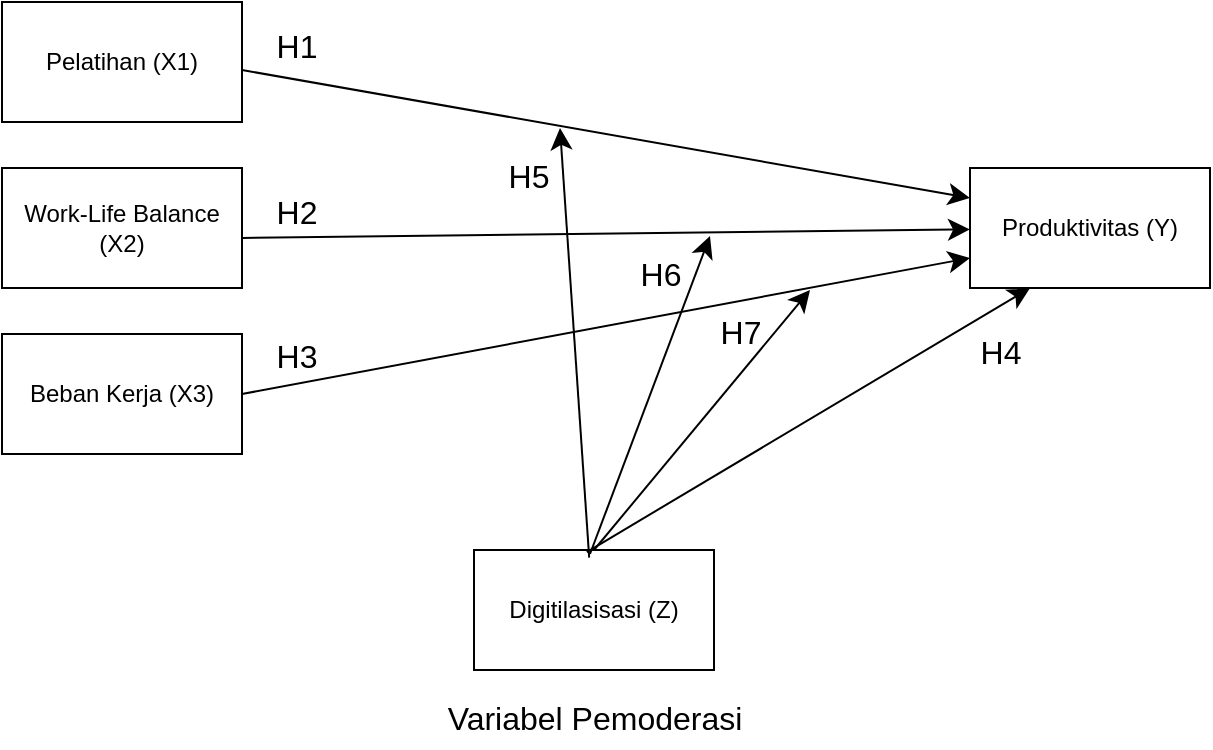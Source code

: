 <mxfile version="26.2.14">
  <diagram name="Page-1" id="7Iz6zAXDvCPQBZca-U5n">
    <mxGraphModel dx="1404" dy="1534" grid="0" gridSize="10" guides="1" tooltips="1" connect="1" arrows="1" fold="1" page="0" pageScale="1" pageWidth="850" pageHeight="1100" math="0" shadow="0">
      <root>
        <mxCell id="0" />
        <mxCell id="1" parent="0" />
        <mxCell id="84_bWdgrRChN5E1CUdbr-1" value="Pelatihan (X1)" style="rounded=0;whiteSpace=wrap;html=1;" vertex="1" parent="1">
          <mxGeometry x="-95" y="-61" width="120" height="60" as="geometry" />
        </mxCell>
        <mxCell id="84_bWdgrRChN5E1CUdbr-2" value="Work-Life Balance (X2)" style="rounded=0;whiteSpace=wrap;html=1;" vertex="1" parent="1">
          <mxGeometry x="-95" y="22" width="120" height="60" as="geometry" />
        </mxCell>
        <mxCell id="84_bWdgrRChN5E1CUdbr-3" value="Beban Kerja (X3)" style="rounded=0;whiteSpace=wrap;html=1;" vertex="1" parent="1">
          <mxGeometry x="-95" y="105" width="120" height="60" as="geometry" />
        </mxCell>
        <mxCell id="84_bWdgrRChN5E1CUdbr-4" value="Digitilasisasi (Z)" style="rounded=0;whiteSpace=wrap;html=1;" vertex="1" parent="1">
          <mxGeometry x="141" y="213" width="120" height="60" as="geometry" />
        </mxCell>
        <mxCell id="84_bWdgrRChN5E1CUdbr-5" value="Produktivitas (Y)" style="rounded=0;whiteSpace=wrap;html=1;" vertex="1" parent="1">
          <mxGeometry x="389" y="22" width="120" height="60" as="geometry" />
        </mxCell>
        <mxCell id="84_bWdgrRChN5E1CUdbr-6" value="Variabel Pemoderasi" style="text;html=1;align=center;verticalAlign=middle;resizable=0;points=[];autosize=1;strokeColor=none;fillColor=none;fontSize=16;" vertex="1" parent="1">
          <mxGeometry x="118.5" y="281" width="165" height="31" as="geometry" />
        </mxCell>
        <mxCell id="84_bWdgrRChN5E1CUdbr-7" value="" style="endArrow=classic;html=1;rounded=0;fontSize=12;startSize=8;endSize=8;curved=1;exitX=1;exitY=0.5;exitDx=0;exitDy=0;entryX=0;entryY=0.75;entryDx=0;entryDy=0;" edge="1" parent="1" source="84_bWdgrRChN5E1CUdbr-3" target="84_bWdgrRChN5E1CUdbr-5">
          <mxGeometry width="50" height="50" relative="1" as="geometry">
            <mxPoint x="176" y="225" as="sourcePoint" />
            <mxPoint x="226" y="175" as="targetPoint" />
          </mxGeometry>
        </mxCell>
        <mxCell id="84_bWdgrRChN5E1CUdbr-8" value="" style="endArrow=classic;html=1;rounded=0;fontSize=12;startSize=8;endSize=8;curved=1;exitX=1;exitY=0.5;exitDx=0;exitDy=0;" edge="1" parent="1" target="84_bWdgrRChN5E1CUdbr-5">
          <mxGeometry width="50" height="50" relative="1" as="geometry">
            <mxPoint x="25" y="57" as="sourcePoint" />
            <mxPoint x="389" y="-11" as="targetPoint" />
          </mxGeometry>
        </mxCell>
        <mxCell id="84_bWdgrRChN5E1CUdbr-9" value="" style="endArrow=classic;html=1;rounded=0;fontSize=12;startSize=8;endSize=8;curved=1;exitX=1;exitY=0.5;exitDx=0;exitDy=0;entryX=0;entryY=0.25;entryDx=0;entryDy=0;" edge="1" parent="1" target="84_bWdgrRChN5E1CUdbr-5">
          <mxGeometry width="50" height="50" relative="1" as="geometry">
            <mxPoint x="25" y="-27" as="sourcePoint" />
            <mxPoint x="389" y="-95" as="targetPoint" />
          </mxGeometry>
        </mxCell>
        <mxCell id="84_bWdgrRChN5E1CUdbr-10" value="" style="endArrow=classic;html=1;rounded=0;fontSize=12;startSize=8;endSize=8;curved=1;entryX=0.25;entryY=1;entryDx=0;entryDy=0;exitX=0.47;exitY=0.017;exitDx=0;exitDy=0;exitPerimeter=0;" edge="1" parent="1" source="84_bWdgrRChN5E1CUdbr-4" target="84_bWdgrRChN5E1CUdbr-5">
          <mxGeometry width="50" height="50" relative="1" as="geometry">
            <mxPoint x="205" y="211" as="sourcePoint" />
            <mxPoint x="419" y="97" as="targetPoint" />
          </mxGeometry>
        </mxCell>
        <mxCell id="84_bWdgrRChN5E1CUdbr-11" value="" style="endArrow=classic;html=1;rounded=0;fontSize=12;startSize=8;endSize=8;curved=1;exitX=0.5;exitY=0;exitDx=0;exitDy=0;" edge="1" parent="1" source="84_bWdgrRChN5E1CUdbr-4">
          <mxGeometry width="50" height="50" relative="1" as="geometry">
            <mxPoint x="65" y="175" as="sourcePoint" />
            <mxPoint x="309" y="83" as="targetPoint" />
          </mxGeometry>
        </mxCell>
        <mxCell id="84_bWdgrRChN5E1CUdbr-12" value="" style="endArrow=classic;html=1;rounded=0;fontSize=12;startSize=8;endSize=8;curved=1;entryX=0;entryY=0.75;entryDx=0;entryDy=0;" edge="1" parent="1">
          <mxGeometry width="50" height="50" relative="1" as="geometry">
            <mxPoint x="199" y="215" as="sourcePoint" />
            <mxPoint x="259" y="56" as="targetPoint" />
          </mxGeometry>
        </mxCell>
        <mxCell id="84_bWdgrRChN5E1CUdbr-13" value="" style="endArrow=classic;html=1;rounded=0;fontSize=12;startSize=8;endSize=8;curved=1;entryX=0;entryY=0.75;entryDx=0;entryDy=0;exitX=0.48;exitY=0.064;exitDx=0;exitDy=0;exitPerimeter=0;" edge="1" parent="1" source="84_bWdgrRChN5E1CUdbr-4">
          <mxGeometry width="50" height="50" relative="1" as="geometry">
            <mxPoint x="124" y="161" as="sourcePoint" />
            <mxPoint x="184" y="2" as="targetPoint" />
          </mxGeometry>
        </mxCell>
        <mxCell id="84_bWdgrRChN5E1CUdbr-14" value="H1" style="text;html=1;align=center;verticalAlign=middle;resizable=0;points=[];autosize=1;strokeColor=none;fillColor=none;fontSize=16;" vertex="1" parent="1">
          <mxGeometry x="32.5" y="-55" width="38" height="31" as="geometry" />
        </mxCell>
        <mxCell id="84_bWdgrRChN5E1CUdbr-15" value="H2" style="text;html=1;align=center;verticalAlign=middle;resizable=0;points=[];autosize=1;strokeColor=none;fillColor=none;fontSize=16;" vertex="1" parent="1">
          <mxGeometry x="32.5" y="28.5" width="38" height="31" as="geometry" />
        </mxCell>
        <mxCell id="84_bWdgrRChN5E1CUdbr-16" value="H3" style="text;html=1;align=center;verticalAlign=middle;resizable=0;points=[];autosize=1;strokeColor=none;fillColor=none;fontSize=16;" vertex="1" parent="1">
          <mxGeometry x="32.5" y="100" width="38" height="31" as="geometry" />
        </mxCell>
        <mxCell id="84_bWdgrRChN5E1CUdbr-17" value="H4" style="text;html=1;align=center;verticalAlign=middle;resizable=0;points=[];autosize=1;strokeColor=none;fillColor=none;fontSize=16;" vertex="1" parent="1">
          <mxGeometry x="385" y="98" width="38" height="31" as="geometry" />
        </mxCell>
        <mxCell id="84_bWdgrRChN5E1CUdbr-18" value="H5" style="text;html=1;align=center;verticalAlign=middle;resizable=0;points=[];autosize=1;strokeColor=none;fillColor=none;fontSize=16;" vertex="1" parent="1">
          <mxGeometry x="149" y="10" width="38" height="31" as="geometry" />
        </mxCell>
        <mxCell id="84_bWdgrRChN5E1CUdbr-19" value="H6" style="text;html=1;align=center;verticalAlign=middle;resizable=0;points=[];autosize=1;strokeColor=none;fillColor=none;fontSize=16;" vertex="1" parent="1">
          <mxGeometry x="215" y="59.5" width="38" height="31" as="geometry" />
        </mxCell>
        <mxCell id="84_bWdgrRChN5E1CUdbr-20" value="H7" style="text;html=1;align=center;verticalAlign=middle;resizable=0;points=[];autosize=1;strokeColor=none;fillColor=none;fontSize=16;" vertex="1" parent="1">
          <mxGeometry x="255" y="88.5" width="38" height="31" as="geometry" />
        </mxCell>
      </root>
    </mxGraphModel>
  </diagram>
</mxfile>

